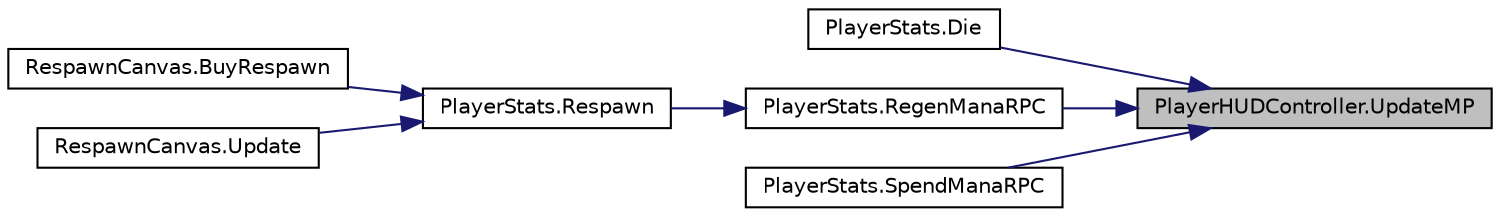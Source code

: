 digraph "PlayerHUDController.UpdateMP"
{
 // INTERACTIVE_SVG=YES
 // LATEX_PDF_SIZE
  edge [fontname="Helvetica",fontsize="10",labelfontname="Helvetica",labelfontsize="10"];
  node [fontname="Helvetica",fontsize="10",shape=record];
  rankdir="RL";
  Node1 [label="PlayerHUDController.UpdateMP",height=0.2,width=0.4,color="black", fillcolor="grey75", style="filled", fontcolor="black",tooltip=" "];
  Node1 -> Node2 [dir="back",color="midnightblue",fontsize="10",style="solid",fontname="Helvetica"];
  Node2 [label="PlayerStats.Die",height=0.2,width=0.4,color="black", fillcolor="white", style="filled",URL="$class_player_stats.html#a5caca2bd8f676341a2b269aea8a0f1ff",tooltip="Function that implements what is done when this entity dies."];
  Node1 -> Node3 [dir="back",color="midnightblue",fontsize="10",style="solid",fontname="Helvetica"];
  Node3 [label="PlayerStats.RegenManaRPC",height=0.2,width=0.4,color="black", fillcolor="white", style="filled",URL="$class_player_stats.html#a0348bfd846a1fb5122239414e9ec558b",tooltip=" "];
  Node3 -> Node4 [dir="back",color="midnightblue",fontsize="10",style="solid",fontname="Helvetica"];
  Node4 [label="PlayerStats.Respawn",height=0.2,width=0.4,color="black", fillcolor="white", style="filled",URL="$class_player_stats.html#a27fb46ca044608f34db45eb95ac16b4c",tooltip="This is triggered when the player respawns."];
  Node4 -> Node5 [dir="back",color="midnightblue",fontsize="10",style="solid",fontname="Helvetica"];
  Node5 [label="RespawnCanvas.BuyRespawn",height=0.2,width=0.4,color="black", fillcolor="white", style="filled",URL="$class_respawn_canvas.html#aeb8465a7dc3b9f4fe6a36afc1c8bcf9a",tooltip=" "];
  Node4 -> Node6 [dir="back",color="midnightblue",fontsize="10",style="solid",fontname="Helvetica"];
  Node6 [label="RespawnCanvas.Update",height=0.2,width=0.4,color="black", fillcolor="white", style="filled",URL="$class_respawn_canvas.html#a272c2f78c7bfbeb481fcb4b737fe446c",tooltip=" "];
  Node1 -> Node7 [dir="back",color="midnightblue",fontsize="10",style="solid",fontname="Helvetica"];
  Node7 [label="PlayerStats.SpendManaRPC",height=0.2,width=0.4,color="black", fillcolor="white", style="filled",URL="$class_player_stats.html#adb29a13d34d6e2880a34d67340b8b74a",tooltip=" "];
}
